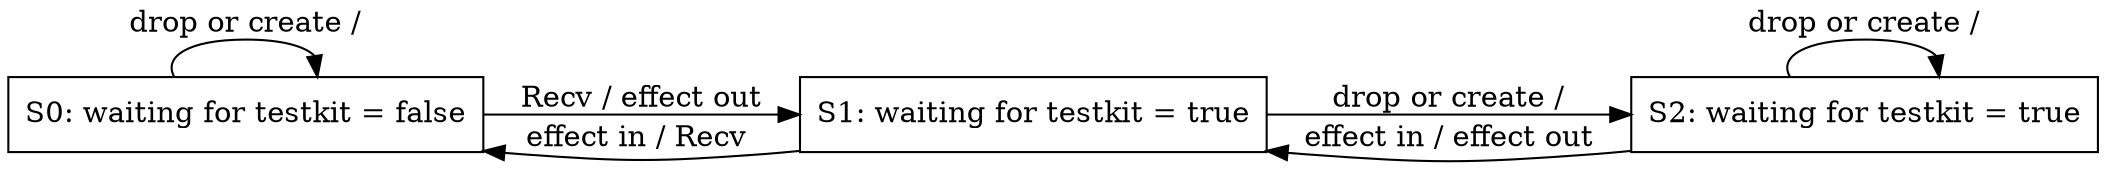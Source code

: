 digraph StateMachine {
    rankdir=LR;
    node [shape=box];

    S0 [label="S0: waiting for testkit = false"];
    S1 [label="S1: waiting for testkit = true"];
    S2 [label="S2: waiting for testkit = true"];

    S0 -> S0 [label="drop or create /"];
    S0 -> S1 [label="Recv / effect out"];
    S1 -> S2 [label="drop or create /"];
    S1 -> S0 [label="effect in / Recv "];
    S2 -> S2 [label="drop or create /"];
    S2 -> S1 [label="effect in / effect out"];
}
